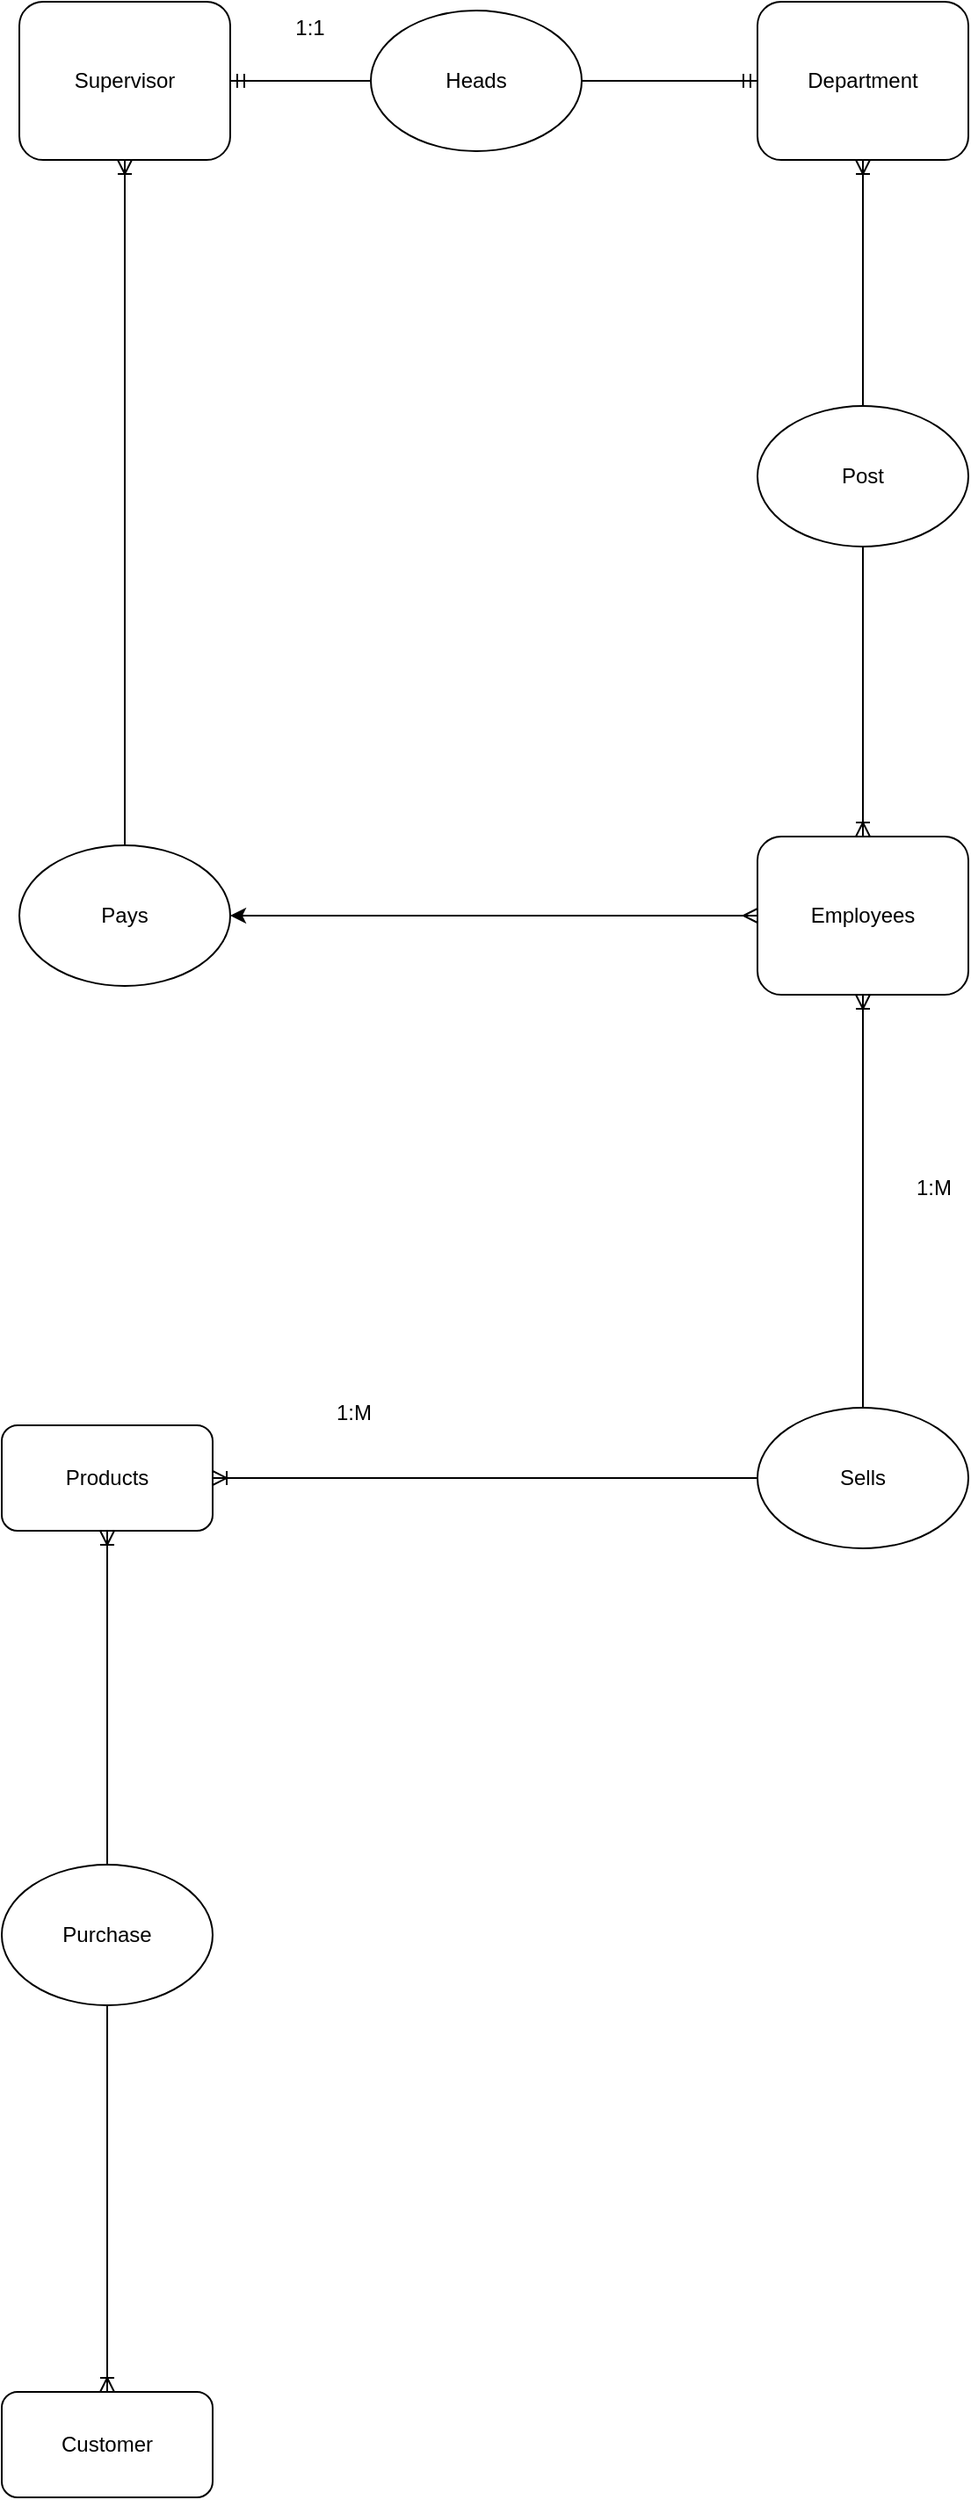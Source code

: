 <mxfile version="27.1.4">
  <diagram name="Page-1" id="XXwWBFz8vwIwTL9AWipK">
    <mxGraphModel dx="544" dy="1052" grid="1" gridSize="10" guides="1" tooltips="1" connect="1" arrows="1" fold="1" page="1" pageScale="1" pageWidth="850" pageHeight="1100" math="0" shadow="0">
      <root>
        <mxCell id="0" />
        <mxCell id="1" parent="0" />
        <mxCell id="-792rKEB5Hy6I9sG5eiv-10" style="edgeStyle=orthogonalEdgeStyle;rounded=0;orthogonalLoop=1;jettySize=auto;html=1;entryX=0;entryY=0.5;entryDx=0;entryDy=0;endArrow=none;startFill=0;startArrow=ERmandOne;" edge="1" parent="1" source="-792rKEB5Hy6I9sG5eiv-1" target="-792rKEB5Hy6I9sG5eiv-6">
          <mxGeometry relative="1" as="geometry" />
        </mxCell>
        <mxCell id="-792rKEB5Hy6I9sG5eiv-25" style="edgeStyle=orthogonalEdgeStyle;rounded=0;orthogonalLoop=1;jettySize=auto;html=1;entryX=0.5;entryY=0;entryDx=0;entryDy=0;endArrow=none;startFill=0;startArrow=ERoneToMany;" edge="1" parent="1" source="-792rKEB5Hy6I9sG5eiv-1" target="-792rKEB5Hy6I9sG5eiv-2">
          <mxGeometry relative="1" as="geometry" />
        </mxCell>
        <mxCell id="-792rKEB5Hy6I9sG5eiv-1" value="Supervisor" style="rounded=1;whiteSpace=wrap;html=1;" vertex="1" parent="1">
          <mxGeometry x="90" y="40" width="120" height="90" as="geometry" />
        </mxCell>
        <mxCell id="-792rKEB5Hy6I9sG5eiv-2" value="Pays" style="ellipse;whiteSpace=wrap;html=1;" vertex="1" parent="1">
          <mxGeometry x="90" y="520" width="120" height="80" as="geometry" />
        </mxCell>
        <mxCell id="-792rKEB5Hy6I9sG5eiv-11" style="edgeStyle=orthogonalEdgeStyle;rounded=0;orthogonalLoop=1;jettySize=auto;html=1;entryX=1;entryY=0.5;entryDx=0;entryDy=0;endArrow=none;startFill=0;startArrow=ERmandOne;" edge="1" parent="1" source="-792rKEB5Hy6I9sG5eiv-3" target="-792rKEB5Hy6I9sG5eiv-6">
          <mxGeometry relative="1" as="geometry" />
        </mxCell>
        <mxCell id="-792rKEB5Hy6I9sG5eiv-12" style="edgeStyle=orthogonalEdgeStyle;rounded=0;orthogonalLoop=1;jettySize=auto;html=1;entryX=0.5;entryY=0;entryDx=0;entryDy=0;endArrow=none;startFill=0;startArrow=ERoneToMany;" edge="1" parent="1" source="-792rKEB5Hy6I9sG5eiv-3" target="-792rKEB5Hy6I9sG5eiv-5">
          <mxGeometry relative="1" as="geometry" />
        </mxCell>
        <mxCell id="-792rKEB5Hy6I9sG5eiv-3" value="Department" style="rounded=1;whiteSpace=wrap;html=1;" vertex="1" parent="1">
          <mxGeometry x="510" y="40" width="120" height="90" as="geometry" />
        </mxCell>
        <mxCell id="-792rKEB5Hy6I9sG5eiv-13" style="edgeStyle=orthogonalEdgeStyle;rounded=0;orthogonalLoop=1;jettySize=auto;html=1;entryX=0.5;entryY=1;entryDx=0;entryDy=0;endArrow=none;startFill=0;startArrow=ERoneToMany;" edge="1" parent="1" source="-792rKEB5Hy6I9sG5eiv-4" target="-792rKEB5Hy6I9sG5eiv-5">
          <mxGeometry relative="1" as="geometry" />
        </mxCell>
        <mxCell id="-792rKEB5Hy6I9sG5eiv-14" style="edgeStyle=orthogonalEdgeStyle;rounded=0;orthogonalLoop=1;jettySize=auto;html=1;entryX=1;entryY=0.5;entryDx=0;entryDy=0;startArrow=ERmany;startFill=0;" edge="1" parent="1" source="-792rKEB5Hy6I9sG5eiv-4" target="-792rKEB5Hy6I9sG5eiv-2">
          <mxGeometry relative="1" as="geometry" />
        </mxCell>
        <mxCell id="-792rKEB5Hy6I9sG5eiv-17" style="edgeStyle=orthogonalEdgeStyle;rounded=0;orthogonalLoop=1;jettySize=auto;html=1;entryX=0.5;entryY=0;entryDx=0;entryDy=0;endArrow=none;startFill=0;startArrow=ERoneToMany;" edge="1" parent="1" source="-792rKEB5Hy6I9sG5eiv-4" target="-792rKEB5Hy6I9sG5eiv-16">
          <mxGeometry relative="1" as="geometry" />
        </mxCell>
        <mxCell id="-792rKEB5Hy6I9sG5eiv-4" value="Employees" style="rounded=1;whiteSpace=wrap;html=1;" vertex="1" parent="1">
          <mxGeometry x="510" y="515" width="120" height="90" as="geometry" />
        </mxCell>
        <mxCell id="-792rKEB5Hy6I9sG5eiv-5" value="Post" style="ellipse;whiteSpace=wrap;html=1;" vertex="1" parent="1">
          <mxGeometry x="510" y="270" width="120" height="80" as="geometry" />
        </mxCell>
        <mxCell id="-792rKEB5Hy6I9sG5eiv-6" value="Heads" style="ellipse;whiteSpace=wrap;html=1;" vertex="1" parent="1">
          <mxGeometry x="290" y="45" width="120" height="80" as="geometry" />
        </mxCell>
        <mxCell id="-792rKEB5Hy6I9sG5eiv-7" value="Purchase" style="ellipse;whiteSpace=wrap;html=1;" vertex="1" parent="1">
          <mxGeometry x="80" y="1100" width="120" height="80" as="geometry" />
        </mxCell>
        <mxCell id="-792rKEB5Hy6I9sG5eiv-18" style="edgeStyle=orthogonalEdgeStyle;rounded=0;orthogonalLoop=1;jettySize=auto;html=1;entryX=0.5;entryY=0;entryDx=0;entryDy=0;endArrow=none;startFill=0;startArrow=ERoneToMany;" edge="1" parent="1" source="-792rKEB5Hy6I9sG5eiv-9" target="-792rKEB5Hy6I9sG5eiv-7">
          <mxGeometry relative="1" as="geometry" />
        </mxCell>
        <mxCell id="-792rKEB5Hy6I9sG5eiv-19" style="edgeStyle=orthogonalEdgeStyle;rounded=0;orthogonalLoop=1;jettySize=auto;html=1;entryX=0;entryY=0.5;entryDx=0;entryDy=0;endArrow=none;startFill=0;startArrow=ERoneToMany;" edge="1" parent="1" source="-792rKEB5Hy6I9sG5eiv-9" target="-792rKEB5Hy6I9sG5eiv-16">
          <mxGeometry relative="1" as="geometry" />
        </mxCell>
        <mxCell id="-792rKEB5Hy6I9sG5eiv-9" value="Products" style="rounded=1;whiteSpace=wrap;html=1;" vertex="1" parent="1">
          <mxGeometry x="80" y="850" width="120" height="60" as="geometry" />
        </mxCell>
        <mxCell id="-792rKEB5Hy6I9sG5eiv-16" value="Sells" style="ellipse;whiteSpace=wrap;html=1;" vertex="1" parent="1">
          <mxGeometry x="510" y="840" width="120" height="80" as="geometry" />
        </mxCell>
        <mxCell id="-792rKEB5Hy6I9sG5eiv-22" style="edgeStyle=orthogonalEdgeStyle;rounded=0;orthogonalLoop=1;jettySize=auto;html=1;entryX=0.5;entryY=1;entryDx=0;entryDy=0;endArrow=none;endFill=0;startArrow=ERoneToMany;startFill=0;" edge="1" parent="1" source="-792rKEB5Hy6I9sG5eiv-21" target="-792rKEB5Hy6I9sG5eiv-7">
          <mxGeometry relative="1" as="geometry" />
        </mxCell>
        <mxCell id="-792rKEB5Hy6I9sG5eiv-21" value="Customer" style="rounded=1;whiteSpace=wrap;html=1;" vertex="1" parent="1">
          <mxGeometry x="80" y="1400" width="120" height="60" as="geometry" />
        </mxCell>
        <mxCell id="-792rKEB5Hy6I9sG5eiv-23" value="1:1" style="text;html=1;align=center;verticalAlign=middle;resizable=0;points=[];autosize=1;strokeColor=none;fillColor=none;" vertex="1" parent="1">
          <mxGeometry x="235" y="40" width="40" height="30" as="geometry" />
        </mxCell>
        <mxCell id="-792rKEB5Hy6I9sG5eiv-26" value="1:M" style="text;html=1;align=center;verticalAlign=middle;resizable=0;points=[];autosize=1;strokeColor=none;fillColor=none;" vertex="1" parent="1">
          <mxGeometry x="260" y="828" width="40" height="30" as="geometry" />
        </mxCell>
        <mxCell id="-792rKEB5Hy6I9sG5eiv-27" value="1:M" style="text;html=1;align=center;verticalAlign=middle;resizable=0;points=[];autosize=1;strokeColor=none;fillColor=none;" vertex="1" parent="1">
          <mxGeometry x="590" y="700" width="40" height="30" as="geometry" />
        </mxCell>
      </root>
    </mxGraphModel>
  </diagram>
</mxfile>
